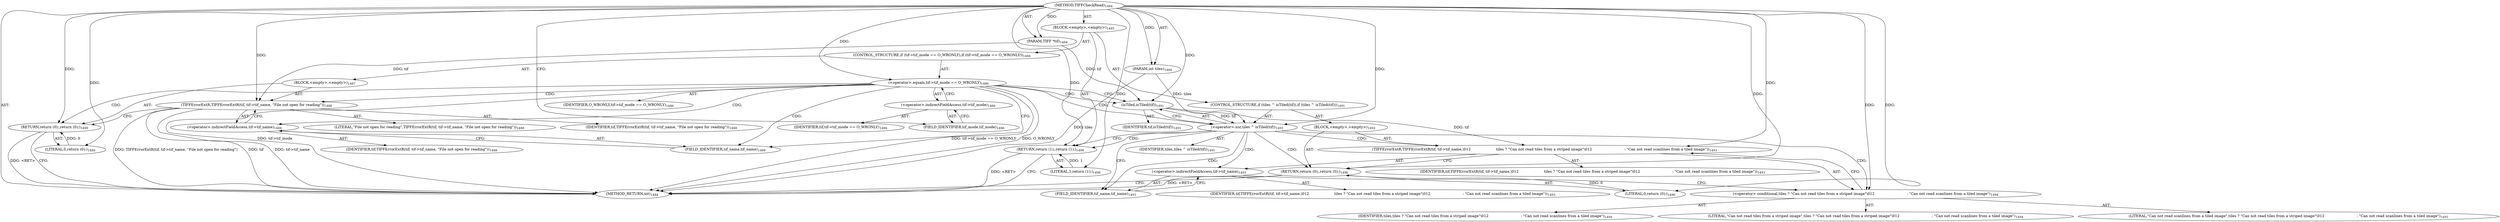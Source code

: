 digraph "TIFFCheckRead" {  
"77542" [label = <(METHOD,TIFFCheckRead)<SUB>1484</SUB>> ]
"77543" [label = <(PARAM,TIFF *tif)<SUB>1484</SUB>> ]
"77544" [label = <(PARAM,int tiles)<SUB>1484</SUB>> ]
"77545" [label = <(BLOCK,&lt;empty&gt;,&lt;empty&gt;)<SUB>1485</SUB>> ]
"77546" [label = <(CONTROL_STRUCTURE,if (tif-&gt;tif_mode == O_WRONLY),if (tif-&gt;tif_mode == O_WRONLY))<SUB>1486</SUB>> ]
"77547" [label = <(&lt;operator&gt;.equals,tif-&gt;tif_mode == O_WRONLY)<SUB>1486</SUB>> ]
"77548" [label = <(&lt;operator&gt;.indirectFieldAccess,tif-&gt;tif_mode)<SUB>1486</SUB>> ]
"77549" [label = <(IDENTIFIER,tif,tif-&gt;tif_mode == O_WRONLY)<SUB>1486</SUB>> ]
"77550" [label = <(FIELD_IDENTIFIER,tif_mode,tif_mode)<SUB>1486</SUB>> ]
"77551" [label = <(IDENTIFIER,O_WRONLY,tif-&gt;tif_mode == O_WRONLY)<SUB>1486</SUB>> ]
"77552" [label = <(BLOCK,&lt;empty&gt;,&lt;empty&gt;)<SUB>1487</SUB>> ]
"77553" [label = <(TIFFErrorExtR,TIFFErrorExtR(tif, tif-&gt;tif_name, &quot;File not open for reading&quot;))<SUB>1488</SUB>> ]
"77554" [label = <(IDENTIFIER,tif,TIFFErrorExtR(tif, tif-&gt;tif_name, &quot;File not open for reading&quot;))<SUB>1488</SUB>> ]
"77555" [label = <(&lt;operator&gt;.indirectFieldAccess,tif-&gt;tif_name)<SUB>1488</SUB>> ]
"77556" [label = <(IDENTIFIER,tif,TIFFErrorExtR(tif, tif-&gt;tif_name, &quot;File not open for reading&quot;))<SUB>1488</SUB>> ]
"77557" [label = <(FIELD_IDENTIFIER,tif_name,tif_name)<SUB>1488</SUB>> ]
"77558" [label = <(LITERAL,&quot;File not open for reading&quot;,TIFFErrorExtR(tif, tif-&gt;tif_name, &quot;File not open for reading&quot;))<SUB>1488</SUB>> ]
"77559" [label = <(RETURN,return (0);,return (0);)<SUB>1489</SUB>> ]
"77560" [label = <(LITERAL,0,return (0);)<SUB>1489</SUB>> ]
"77561" [label = <(CONTROL_STRUCTURE,if (tiles ^ isTiled(tif)),if (tiles ^ isTiled(tif)))<SUB>1491</SUB>> ]
"77562" [label = <(&lt;operator&gt;.xor,tiles ^ isTiled(tif))<SUB>1491</SUB>> ]
"77563" [label = <(IDENTIFIER,tiles,tiles ^ isTiled(tif))<SUB>1491</SUB>> ]
"77564" [label = <(isTiled,isTiled(tif))<SUB>1491</SUB>> ]
"77565" [label = <(IDENTIFIER,tif,isTiled(tif))<SUB>1491</SUB>> ]
"77566" [label = <(BLOCK,&lt;empty&gt;,&lt;empty&gt;)<SUB>1492</SUB>> ]
"77567" [label = <(TIFFErrorExtR,TIFFErrorExtR(tif, tif-&gt;tif_name,\012                      tiles ? &quot;Can not read tiles from a striped image&quot;\012                            : &quot;Can not read scanlines from a tiled image&quot;))<SUB>1493</SUB>> ]
"77568" [label = <(IDENTIFIER,tif,TIFFErrorExtR(tif, tif-&gt;tif_name,\012                      tiles ? &quot;Can not read tiles from a striped image&quot;\012                            : &quot;Can not read scanlines from a tiled image&quot;))<SUB>1493</SUB>> ]
"77569" [label = <(&lt;operator&gt;.indirectFieldAccess,tif-&gt;tif_name)<SUB>1493</SUB>> ]
"77570" [label = <(IDENTIFIER,tif,TIFFErrorExtR(tif, tif-&gt;tif_name,\012                      tiles ? &quot;Can not read tiles from a striped image&quot;\012                            : &quot;Can not read scanlines from a tiled image&quot;))<SUB>1493</SUB>> ]
"77571" [label = <(FIELD_IDENTIFIER,tif_name,tif_name)<SUB>1493</SUB>> ]
"77572" [label = <(&lt;operator&gt;.conditional,tiles ? &quot;Can not read tiles from a striped image&quot;\012                            : &quot;Can not read scanlines from a tiled image&quot;)<SUB>1494</SUB>> ]
"77573" [label = <(IDENTIFIER,tiles,tiles ? &quot;Can not read tiles from a striped image&quot;\012                            : &quot;Can not read scanlines from a tiled image&quot;)<SUB>1494</SUB>> ]
"77574" [label = <(LITERAL,&quot;Can not read tiles from a striped image&quot;,tiles ? &quot;Can not read tiles from a striped image&quot;\012                            : &quot;Can not read scanlines from a tiled image&quot;)<SUB>1494</SUB>> ]
"77575" [label = <(LITERAL,&quot;Can not read scanlines from a tiled image&quot;,tiles ? &quot;Can not read tiles from a striped image&quot;\012                            : &quot;Can not read scanlines from a tiled image&quot;)<SUB>1495</SUB>> ]
"77576" [label = <(RETURN,return (0);,return (0);)<SUB>1496</SUB>> ]
"77577" [label = <(LITERAL,0,return (0);)<SUB>1496</SUB>> ]
"77578" [label = <(RETURN,return (1);,return (1);)<SUB>1498</SUB>> ]
"77579" [label = <(LITERAL,1,return (1);)<SUB>1498</SUB>> ]
"77580" [label = <(METHOD_RETURN,int)<SUB>1484</SUB>> ]
  "77542" -> "77543"  [ label = "AST: "] 
  "77542" -> "77544"  [ label = "AST: "] 
  "77542" -> "77545"  [ label = "AST: "] 
  "77542" -> "77580"  [ label = "AST: "] 
  "77545" -> "77546"  [ label = "AST: "] 
  "77545" -> "77561"  [ label = "AST: "] 
  "77545" -> "77578"  [ label = "AST: "] 
  "77546" -> "77547"  [ label = "AST: "] 
  "77546" -> "77552"  [ label = "AST: "] 
  "77547" -> "77548"  [ label = "AST: "] 
  "77547" -> "77551"  [ label = "AST: "] 
  "77548" -> "77549"  [ label = "AST: "] 
  "77548" -> "77550"  [ label = "AST: "] 
  "77552" -> "77553"  [ label = "AST: "] 
  "77552" -> "77559"  [ label = "AST: "] 
  "77553" -> "77554"  [ label = "AST: "] 
  "77553" -> "77555"  [ label = "AST: "] 
  "77553" -> "77558"  [ label = "AST: "] 
  "77555" -> "77556"  [ label = "AST: "] 
  "77555" -> "77557"  [ label = "AST: "] 
  "77559" -> "77560"  [ label = "AST: "] 
  "77561" -> "77562"  [ label = "AST: "] 
  "77561" -> "77566"  [ label = "AST: "] 
  "77562" -> "77563"  [ label = "AST: "] 
  "77562" -> "77564"  [ label = "AST: "] 
  "77564" -> "77565"  [ label = "AST: "] 
  "77566" -> "77567"  [ label = "AST: "] 
  "77566" -> "77576"  [ label = "AST: "] 
  "77567" -> "77568"  [ label = "AST: "] 
  "77567" -> "77569"  [ label = "AST: "] 
  "77567" -> "77572"  [ label = "AST: "] 
  "77569" -> "77570"  [ label = "AST: "] 
  "77569" -> "77571"  [ label = "AST: "] 
  "77572" -> "77573"  [ label = "AST: "] 
  "77572" -> "77574"  [ label = "AST: "] 
  "77572" -> "77575"  [ label = "AST: "] 
  "77576" -> "77577"  [ label = "AST: "] 
  "77578" -> "77579"  [ label = "AST: "] 
  "77578" -> "77580"  [ label = "CFG: "] 
  "77547" -> "77557"  [ label = "CFG: "] 
  "77547" -> "77564"  [ label = "CFG: "] 
  "77562" -> "77571"  [ label = "CFG: "] 
  "77562" -> "77578"  [ label = "CFG: "] 
  "77548" -> "77547"  [ label = "CFG: "] 
  "77553" -> "77559"  [ label = "CFG: "] 
  "77559" -> "77580"  [ label = "CFG: "] 
  "77564" -> "77562"  [ label = "CFG: "] 
  "77567" -> "77576"  [ label = "CFG: "] 
  "77576" -> "77580"  [ label = "CFG: "] 
  "77550" -> "77548"  [ label = "CFG: "] 
  "77555" -> "77553"  [ label = "CFG: "] 
  "77569" -> "77572"  [ label = "CFG: "] 
  "77572" -> "77567"  [ label = "CFG: "] 
  "77557" -> "77555"  [ label = "CFG: "] 
  "77571" -> "77569"  [ label = "CFG: "] 
  "77542" -> "77550"  [ label = "CFG: "] 
  "77559" -> "77580"  [ label = "DDG: &lt;RET&gt;"] 
  "77576" -> "77580"  [ label = "DDG: &lt;RET&gt;"] 
  "77578" -> "77580"  [ label = "DDG: &lt;RET&gt;"] 
  "77544" -> "77580"  [ label = "DDG: tiles"] 
  "77547" -> "77580"  [ label = "DDG: tif-&gt;tif_mode"] 
  "77547" -> "77580"  [ label = "DDG: tif-&gt;tif_mode == O_WRONLY"] 
  "77553" -> "77580"  [ label = "DDG: tif"] 
  "77553" -> "77580"  [ label = "DDG: tif-&gt;tif_name"] 
  "77553" -> "77580"  [ label = "DDG: TIFFErrorExtR(tif, tif-&gt;tif_name, &quot;File not open for reading&quot;)"] 
  "77547" -> "77580"  [ label = "DDG: O_WRONLY"] 
  "77542" -> "77543"  [ label = "DDG: "] 
  "77542" -> "77544"  [ label = "DDG: "] 
  "77579" -> "77578"  [ label = "DDG: 1"] 
  "77542" -> "77578"  [ label = "DDG: "] 
  "77542" -> "77579"  [ label = "DDG: "] 
  "77542" -> "77547"  [ label = "DDG: "] 
  "77560" -> "77559"  [ label = "DDG: 0"] 
  "77542" -> "77559"  [ label = "DDG: "] 
  "77544" -> "77562"  [ label = "DDG: tiles"] 
  "77542" -> "77562"  [ label = "DDG: "] 
  "77564" -> "77562"  [ label = "DDG: tif"] 
  "77577" -> "77576"  [ label = "DDG: 0"] 
  "77542" -> "77576"  [ label = "DDG: "] 
  "77543" -> "77553"  [ label = "DDG: tif"] 
  "77542" -> "77553"  [ label = "DDG: "] 
  "77542" -> "77560"  [ label = "DDG: "] 
  "77543" -> "77564"  [ label = "DDG: tif"] 
  "77542" -> "77564"  [ label = "DDG: "] 
  "77564" -> "77567"  [ label = "DDG: tif"] 
  "77542" -> "77567"  [ label = "DDG: "] 
  "77542" -> "77577"  [ label = "DDG: "] 
  "77542" -> "77572"  [ label = "DDG: "] 
  "77547" -> "77559"  [ label = "CDG: "] 
  "77547" -> "77562"  [ label = "CDG: "] 
  "77547" -> "77564"  [ label = "CDG: "] 
  "77547" -> "77555"  [ label = "CDG: "] 
  "77547" -> "77553"  [ label = "CDG: "] 
  "77547" -> "77557"  [ label = "CDG: "] 
  "77562" -> "77569"  [ label = "CDG: "] 
  "77562" -> "77578"  [ label = "CDG: "] 
  "77562" -> "77576"  [ label = "CDG: "] 
  "77562" -> "77571"  [ label = "CDG: "] 
  "77562" -> "77567"  [ label = "CDG: "] 
  "77562" -> "77572"  [ label = "CDG: "] 
}
